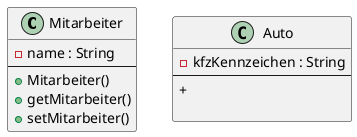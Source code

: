 @startuml
class Mitarbeiter {
  -name : String
--
  +Mitarbeiter()
  +getMitarbeiter()
  +setMitarbeiter()
}
class Auto {
  -kfzKennzeichen : String
 --
  +

}
@enduml